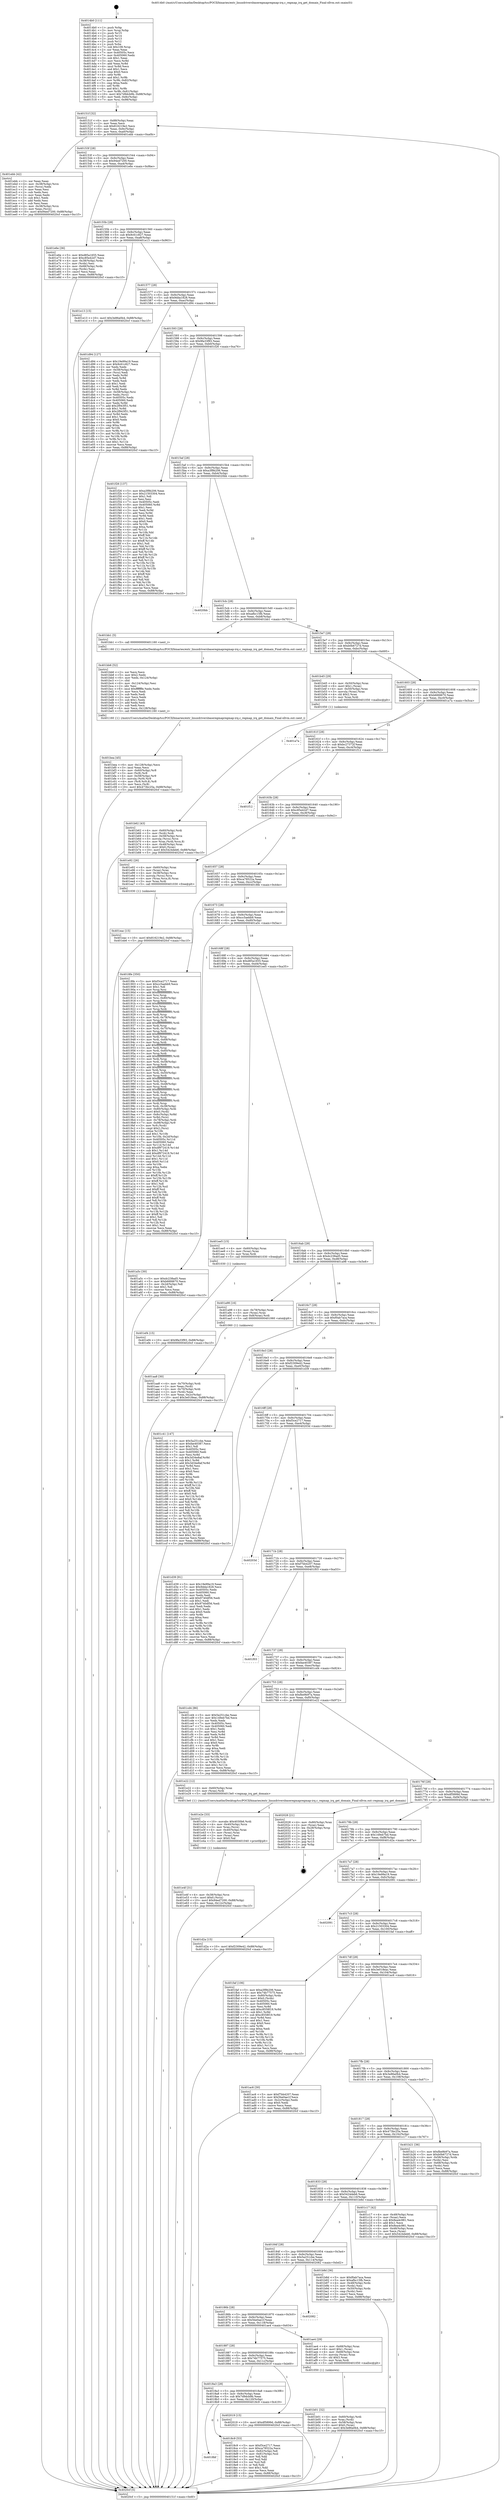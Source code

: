 digraph "0x4014b0" {
  label = "0x4014b0 (/mnt/c/Users/mathe/Desktop/tcc/POCII/binaries/extr_linuxdriversbaseregmapregmap-irq.c_regmap_irq_get_domain_Final-ollvm.out::main(0))"
  labelloc = "t"
  node[shape=record]

  Entry [label="",width=0.3,height=0.3,shape=circle,fillcolor=black,style=filled]
  "0x40151f" [label="{
     0x40151f [32]\l
     | [instrs]\l
     &nbsp;&nbsp;0x40151f \<+6\>: mov -0x88(%rbp),%eax\l
     &nbsp;&nbsp;0x401525 \<+2\>: mov %eax,%ecx\l
     &nbsp;&nbsp;0x401527 \<+6\>: sub $0x816219e2,%ecx\l
     &nbsp;&nbsp;0x40152d \<+6\>: mov %eax,-0x9c(%rbp)\l
     &nbsp;&nbsp;0x401533 \<+6\>: mov %ecx,-0xa0(%rbp)\l
     &nbsp;&nbsp;0x401539 \<+6\>: je 0000000000401ebb \<main+0xa0b\>\l
  }"]
  "0x401ebb" [label="{
     0x401ebb [42]\l
     | [instrs]\l
     &nbsp;&nbsp;0x401ebb \<+2\>: xor %eax,%eax\l
     &nbsp;&nbsp;0x401ebd \<+4\>: mov -0x38(%rbp),%rcx\l
     &nbsp;&nbsp;0x401ec1 \<+2\>: mov (%rcx),%edx\l
     &nbsp;&nbsp;0x401ec3 \<+2\>: mov %eax,%esi\l
     &nbsp;&nbsp;0x401ec5 \<+2\>: sub %edx,%esi\l
     &nbsp;&nbsp;0x401ec7 \<+2\>: mov %eax,%edx\l
     &nbsp;&nbsp;0x401ec9 \<+3\>: sub $0x1,%edx\l
     &nbsp;&nbsp;0x401ecc \<+2\>: add %edx,%esi\l
     &nbsp;&nbsp;0x401ece \<+2\>: sub %esi,%eax\l
     &nbsp;&nbsp;0x401ed0 \<+4\>: mov -0x38(%rbp),%rcx\l
     &nbsp;&nbsp;0x401ed4 \<+2\>: mov %eax,(%rcx)\l
     &nbsp;&nbsp;0x401ed6 \<+10\>: movl $0x94ed7200,-0x88(%rbp)\l
     &nbsp;&nbsp;0x401ee0 \<+5\>: jmp 00000000004020cf \<main+0xc1f\>\l
  }"]
  "0x40153f" [label="{
     0x40153f [28]\l
     | [instrs]\l
     &nbsp;&nbsp;0x40153f \<+5\>: jmp 0000000000401544 \<main+0x94\>\l
     &nbsp;&nbsp;0x401544 \<+6\>: mov -0x9c(%rbp),%eax\l
     &nbsp;&nbsp;0x40154a \<+5\>: sub $0x94ed7200,%eax\l
     &nbsp;&nbsp;0x40154f \<+6\>: mov %eax,-0xa4(%rbp)\l
     &nbsp;&nbsp;0x401555 \<+6\>: je 0000000000401e6e \<main+0x9be\>\l
  }"]
  Exit [label="",width=0.3,height=0.3,shape=circle,fillcolor=black,style=filled,peripheries=2]
  "0x401e6e" [label="{
     0x401e6e [36]\l
     | [instrs]\l
     &nbsp;&nbsp;0x401e6e \<+5\>: mov $0xd85a1655,%eax\l
     &nbsp;&nbsp;0x401e73 \<+5\>: mov $0xc85e42d7,%ecx\l
     &nbsp;&nbsp;0x401e78 \<+4\>: mov -0x38(%rbp),%rdx\l
     &nbsp;&nbsp;0x401e7c \<+2\>: mov (%rdx),%esi\l
     &nbsp;&nbsp;0x401e7e \<+4\>: mov -0x68(%rbp),%rdx\l
     &nbsp;&nbsp;0x401e82 \<+2\>: cmp (%rdx),%esi\l
     &nbsp;&nbsp;0x401e84 \<+3\>: cmovl %ecx,%eax\l
     &nbsp;&nbsp;0x401e87 \<+6\>: mov %eax,-0x88(%rbp)\l
     &nbsp;&nbsp;0x401e8d \<+5\>: jmp 00000000004020cf \<main+0xc1f\>\l
  }"]
  "0x40155b" [label="{
     0x40155b [28]\l
     | [instrs]\l
     &nbsp;&nbsp;0x40155b \<+5\>: jmp 0000000000401560 \<main+0xb0\>\l
     &nbsp;&nbsp;0x401560 \<+6\>: mov -0x9c(%rbp),%eax\l
     &nbsp;&nbsp;0x401566 \<+5\>: sub $0x9c61c827,%eax\l
     &nbsp;&nbsp;0x40156b \<+6\>: mov %eax,-0xa8(%rbp)\l
     &nbsp;&nbsp;0x401571 \<+6\>: je 0000000000401e13 \<main+0x963\>\l
  }"]
  "0x401ef4" [label="{
     0x401ef4 [15]\l
     | [instrs]\l
     &nbsp;&nbsp;0x401ef4 \<+10\>: movl $0x9fa33f93,-0x88(%rbp)\l
     &nbsp;&nbsp;0x401efe \<+5\>: jmp 00000000004020cf \<main+0xc1f\>\l
  }"]
  "0x401e13" [label="{
     0x401e13 [15]\l
     | [instrs]\l
     &nbsp;&nbsp;0x401e13 \<+10\>: movl $0x3e86a0b4,-0x88(%rbp)\l
     &nbsp;&nbsp;0x401e1d \<+5\>: jmp 00000000004020cf \<main+0xc1f\>\l
  }"]
  "0x401577" [label="{
     0x401577 [28]\l
     | [instrs]\l
     &nbsp;&nbsp;0x401577 \<+5\>: jmp 000000000040157c \<main+0xcc\>\l
     &nbsp;&nbsp;0x40157c \<+6\>: mov -0x9c(%rbp),%eax\l
     &nbsp;&nbsp;0x401582 \<+5\>: sub $0x9dda1828,%eax\l
     &nbsp;&nbsp;0x401587 \<+6\>: mov %eax,-0xac(%rbp)\l
     &nbsp;&nbsp;0x40158d \<+6\>: je 0000000000401d94 \<main+0x8e4\>\l
  }"]
  "0x401eac" [label="{
     0x401eac [15]\l
     | [instrs]\l
     &nbsp;&nbsp;0x401eac \<+10\>: movl $0x816219e2,-0x88(%rbp)\l
     &nbsp;&nbsp;0x401eb6 \<+5\>: jmp 00000000004020cf \<main+0xc1f\>\l
  }"]
  "0x401d94" [label="{
     0x401d94 [127]\l
     | [instrs]\l
     &nbsp;&nbsp;0x401d94 \<+5\>: mov $0x19e99a19,%eax\l
     &nbsp;&nbsp;0x401d99 \<+5\>: mov $0x9c61c827,%ecx\l
     &nbsp;&nbsp;0x401d9e \<+2\>: xor %edx,%edx\l
     &nbsp;&nbsp;0x401da0 \<+4\>: mov -0x58(%rbp),%rsi\l
     &nbsp;&nbsp;0x401da4 \<+2\>: mov (%rsi),%edi\l
     &nbsp;&nbsp;0x401da6 \<+3\>: mov %edx,%r8d\l
     &nbsp;&nbsp;0x401da9 \<+3\>: sub %edi,%r8d\l
     &nbsp;&nbsp;0x401dac \<+2\>: mov %edx,%edi\l
     &nbsp;&nbsp;0x401dae \<+3\>: sub $0x1,%edi\l
     &nbsp;&nbsp;0x401db1 \<+3\>: add %edi,%r8d\l
     &nbsp;&nbsp;0x401db4 \<+3\>: sub %r8d,%edx\l
     &nbsp;&nbsp;0x401db7 \<+4\>: mov -0x58(%rbp),%rsi\l
     &nbsp;&nbsp;0x401dbb \<+2\>: mov %edx,(%rsi)\l
     &nbsp;&nbsp;0x401dbd \<+7\>: mov 0x40505c,%edx\l
     &nbsp;&nbsp;0x401dc4 \<+7\>: mov 0x405060,%edi\l
     &nbsp;&nbsp;0x401dcb \<+3\>: mov %edx,%r8d\l
     &nbsp;&nbsp;0x401dce \<+7\>: add $0x2f943f51,%r8d\l
     &nbsp;&nbsp;0x401dd5 \<+4\>: sub $0x1,%r8d\l
     &nbsp;&nbsp;0x401dd9 \<+7\>: sub $0x2f943f51,%r8d\l
     &nbsp;&nbsp;0x401de0 \<+4\>: imul %r8d,%edx\l
     &nbsp;&nbsp;0x401de4 \<+3\>: and $0x1,%edx\l
     &nbsp;&nbsp;0x401de7 \<+3\>: cmp $0x0,%edx\l
     &nbsp;&nbsp;0x401dea \<+4\>: sete %r9b\l
     &nbsp;&nbsp;0x401dee \<+3\>: cmp $0xa,%edi\l
     &nbsp;&nbsp;0x401df1 \<+4\>: setl %r10b\l
     &nbsp;&nbsp;0x401df5 \<+3\>: mov %r9b,%r11b\l
     &nbsp;&nbsp;0x401df8 \<+3\>: and %r10b,%r11b\l
     &nbsp;&nbsp;0x401dfb \<+3\>: xor %r10b,%r9b\l
     &nbsp;&nbsp;0x401dfe \<+3\>: or %r9b,%r11b\l
     &nbsp;&nbsp;0x401e01 \<+4\>: test $0x1,%r11b\l
     &nbsp;&nbsp;0x401e05 \<+3\>: cmovne %ecx,%eax\l
     &nbsp;&nbsp;0x401e08 \<+6\>: mov %eax,-0x88(%rbp)\l
     &nbsp;&nbsp;0x401e0e \<+5\>: jmp 00000000004020cf \<main+0xc1f\>\l
  }"]
  "0x401593" [label="{
     0x401593 [28]\l
     | [instrs]\l
     &nbsp;&nbsp;0x401593 \<+5\>: jmp 0000000000401598 \<main+0xe8\>\l
     &nbsp;&nbsp;0x401598 \<+6\>: mov -0x9c(%rbp),%eax\l
     &nbsp;&nbsp;0x40159e \<+5\>: sub $0x9fa33f93,%eax\l
     &nbsp;&nbsp;0x4015a3 \<+6\>: mov %eax,-0xb0(%rbp)\l
     &nbsp;&nbsp;0x4015a9 \<+6\>: je 0000000000401f26 \<main+0xa76\>\l
  }"]
  "0x401e4f" [label="{
     0x401e4f [31]\l
     | [instrs]\l
     &nbsp;&nbsp;0x401e4f \<+4\>: mov -0x38(%rbp),%rcx\l
     &nbsp;&nbsp;0x401e53 \<+6\>: movl $0x0,(%rcx)\l
     &nbsp;&nbsp;0x401e59 \<+10\>: movl $0x94ed7200,-0x88(%rbp)\l
     &nbsp;&nbsp;0x401e63 \<+6\>: mov %eax,-0x12c(%rbp)\l
     &nbsp;&nbsp;0x401e69 \<+5\>: jmp 00000000004020cf \<main+0xc1f\>\l
  }"]
  "0x401f26" [label="{
     0x401f26 [137]\l
     | [instrs]\l
     &nbsp;&nbsp;0x401f26 \<+5\>: mov $0xa3f9b206,%eax\l
     &nbsp;&nbsp;0x401f2b \<+5\>: mov $0x21503304,%ecx\l
     &nbsp;&nbsp;0x401f30 \<+2\>: mov $0x1,%dl\l
     &nbsp;&nbsp;0x401f32 \<+2\>: xor %esi,%esi\l
     &nbsp;&nbsp;0x401f34 \<+7\>: mov 0x40505c,%edi\l
     &nbsp;&nbsp;0x401f3b \<+8\>: mov 0x405060,%r8d\l
     &nbsp;&nbsp;0x401f43 \<+3\>: sub $0x1,%esi\l
     &nbsp;&nbsp;0x401f46 \<+3\>: mov %edi,%r9d\l
     &nbsp;&nbsp;0x401f49 \<+3\>: add %esi,%r9d\l
     &nbsp;&nbsp;0x401f4c \<+4\>: imul %r9d,%edi\l
     &nbsp;&nbsp;0x401f50 \<+3\>: and $0x1,%edi\l
     &nbsp;&nbsp;0x401f53 \<+3\>: cmp $0x0,%edi\l
     &nbsp;&nbsp;0x401f56 \<+4\>: sete %r10b\l
     &nbsp;&nbsp;0x401f5a \<+4\>: cmp $0xa,%r8d\l
     &nbsp;&nbsp;0x401f5e \<+4\>: setl %r11b\l
     &nbsp;&nbsp;0x401f62 \<+3\>: mov %r10b,%bl\l
     &nbsp;&nbsp;0x401f65 \<+3\>: xor $0xff,%bl\l
     &nbsp;&nbsp;0x401f68 \<+3\>: mov %r11b,%r14b\l
     &nbsp;&nbsp;0x401f6b \<+4\>: xor $0xff,%r14b\l
     &nbsp;&nbsp;0x401f6f \<+3\>: xor $0x1,%dl\l
     &nbsp;&nbsp;0x401f72 \<+3\>: mov %bl,%r15b\l
     &nbsp;&nbsp;0x401f75 \<+4\>: and $0xff,%r15b\l
     &nbsp;&nbsp;0x401f79 \<+3\>: and %dl,%r10b\l
     &nbsp;&nbsp;0x401f7c \<+3\>: mov %r14b,%r12b\l
     &nbsp;&nbsp;0x401f7f \<+4\>: and $0xff,%r12b\l
     &nbsp;&nbsp;0x401f83 \<+3\>: and %dl,%r11b\l
     &nbsp;&nbsp;0x401f86 \<+3\>: or %r10b,%r15b\l
     &nbsp;&nbsp;0x401f89 \<+3\>: or %r11b,%r12b\l
     &nbsp;&nbsp;0x401f8c \<+3\>: xor %r12b,%r15b\l
     &nbsp;&nbsp;0x401f8f \<+3\>: or %r14b,%bl\l
     &nbsp;&nbsp;0x401f92 \<+3\>: xor $0xff,%bl\l
     &nbsp;&nbsp;0x401f95 \<+3\>: or $0x1,%dl\l
     &nbsp;&nbsp;0x401f98 \<+2\>: and %dl,%bl\l
     &nbsp;&nbsp;0x401f9a \<+3\>: or %bl,%r15b\l
     &nbsp;&nbsp;0x401f9d \<+4\>: test $0x1,%r15b\l
     &nbsp;&nbsp;0x401fa1 \<+3\>: cmovne %ecx,%eax\l
     &nbsp;&nbsp;0x401fa4 \<+6\>: mov %eax,-0x88(%rbp)\l
     &nbsp;&nbsp;0x401faa \<+5\>: jmp 00000000004020cf \<main+0xc1f\>\l
  }"]
  "0x4015af" [label="{
     0x4015af [28]\l
     | [instrs]\l
     &nbsp;&nbsp;0x4015af \<+5\>: jmp 00000000004015b4 \<main+0x104\>\l
     &nbsp;&nbsp;0x4015b4 \<+6\>: mov -0x9c(%rbp),%eax\l
     &nbsp;&nbsp;0x4015ba \<+5\>: sub $0xa3f9b206,%eax\l
     &nbsp;&nbsp;0x4015bf \<+6\>: mov %eax,-0xb4(%rbp)\l
     &nbsp;&nbsp;0x4015c5 \<+6\>: je 00000000004020bb \<main+0xc0b\>\l
  }"]
  "0x401e2e" [label="{
     0x401e2e [33]\l
     | [instrs]\l
     &nbsp;&nbsp;0x401e2e \<+10\>: movabs $0x4030b6,%rdi\l
     &nbsp;&nbsp;0x401e38 \<+4\>: mov -0x40(%rbp),%rcx\l
     &nbsp;&nbsp;0x401e3c \<+3\>: mov %rax,(%rcx)\l
     &nbsp;&nbsp;0x401e3f \<+4\>: mov -0x40(%rbp),%rax\l
     &nbsp;&nbsp;0x401e43 \<+3\>: mov (%rax),%rax\l
     &nbsp;&nbsp;0x401e46 \<+2\>: mov (%rax),%esi\l
     &nbsp;&nbsp;0x401e48 \<+2\>: mov $0x0,%al\l
     &nbsp;&nbsp;0x401e4a \<+5\>: call 0000000000401040 \<printf@plt\>\l
     | [calls]\l
     &nbsp;&nbsp;0x401040 \{1\} (unknown)\l
  }"]
  "0x4020bb" [label="{
     0x4020bb\l
  }", style=dashed]
  "0x4015cb" [label="{
     0x4015cb [28]\l
     | [instrs]\l
     &nbsp;&nbsp;0x4015cb \<+5\>: jmp 00000000004015d0 \<main+0x120\>\l
     &nbsp;&nbsp;0x4015d0 \<+6\>: mov -0x9c(%rbp),%eax\l
     &nbsp;&nbsp;0x4015d6 \<+5\>: sub $0xafbc15fb,%eax\l
     &nbsp;&nbsp;0x4015db \<+6\>: mov %eax,-0xb8(%rbp)\l
     &nbsp;&nbsp;0x4015e1 \<+6\>: je 0000000000401bb1 \<main+0x701\>\l
  }"]
  "0x401bea" [label="{
     0x401bea [45]\l
     | [instrs]\l
     &nbsp;&nbsp;0x401bea \<+6\>: mov -0x128(%rbp),%ecx\l
     &nbsp;&nbsp;0x401bf0 \<+3\>: imul %eax,%ecx\l
     &nbsp;&nbsp;0x401bf3 \<+4\>: mov -0x60(%rbp),%r8\l
     &nbsp;&nbsp;0x401bf7 \<+3\>: mov (%r8),%r8\l
     &nbsp;&nbsp;0x401bfa \<+4\>: mov -0x58(%rbp),%r9\l
     &nbsp;&nbsp;0x401bfe \<+3\>: movslq (%r9),%r9\l
     &nbsp;&nbsp;0x401c01 \<+4\>: mov (%r8,%r9,8),%r8\l
     &nbsp;&nbsp;0x401c05 \<+3\>: mov %ecx,(%r8)\l
     &nbsp;&nbsp;0x401c08 \<+10\>: movl $0x473bc25a,-0x88(%rbp)\l
     &nbsp;&nbsp;0x401c12 \<+5\>: jmp 00000000004020cf \<main+0xc1f\>\l
  }"]
  "0x401bb1" [label="{
     0x401bb1 [5]\l
     | [instrs]\l
     &nbsp;&nbsp;0x401bb1 \<+5\>: call 0000000000401160 \<next_i\>\l
     | [calls]\l
     &nbsp;&nbsp;0x401160 \{1\} (/mnt/c/Users/mathe/Desktop/tcc/POCII/binaries/extr_linuxdriversbaseregmapregmap-irq.c_regmap_irq_get_domain_Final-ollvm.out::next_i)\l
  }"]
  "0x4015e7" [label="{
     0x4015e7 [28]\l
     | [instrs]\l
     &nbsp;&nbsp;0x4015e7 \<+5\>: jmp 00000000004015ec \<main+0x13c\>\l
     &nbsp;&nbsp;0x4015ec \<+6\>: mov -0x9c(%rbp),%eax\l
     &nbsp;&nbsp;0x4015f2 \<+5\>: sub $0xb0b6727d,%eax\l
     &nbsp;&nbsp;0x4015f7 \<+6\>: mov %eax,-0xbc(%rbp)\l
     &nbsp;&nbsp;0x4015fd \<+6\>: je 0000000000401b45 \<main+0x695\>\l
  }"]
  "0x401bb6" [label="{
     0x401bb6 [52]\l
     | [instrs]\l
     &nbsp;&nbsp;0x401bb6 \<+2\>: xor %ecx,%ecx\l
     &nbsp;&nbsp;0x401bb8 \<+5\>: mov $0x2,%edx\l
     &nbsp;&nbsp;0x401bbd \<+6\>: mov %edx,-0x124(%rbp)\l
     &nbsp;&nbsp;0x401bc3 \<+1\>: cltd\l
     &nbsp;&nbsp;0x401bc4 \<+6\>: mov -0x124(%rbp),%esi\l
     &nbsp;&nbsp;0x401bca \<+2\>: idiv %esi\l
     &nbsp;&nbsp;0x401bcc \<+6\>: imul $0xfffffffe,%edx,%edx\l
     &nbsp;&nbsp;0x401bd2 \<+2\>: mov %ecx,%edi\l
     &nbsp;&nbsp;0x401bd4 \<+2\>: sub %edx,%edi\l
     &nbsp;&nbsp;0x401bd6 \<+2\>: mov %ecx,%edx\l
     &nbsp;&nbsp;0x401bd8 \<+3\>: sub $0x1,%edx\l
     &nbsp;&nbsp;0x401bdb \<+2\>: add %edx,%edi\l
     &nbsp;&nbsp;0x401bdd \<+2\>: sub %edi,%ecx\l
     &nbsp;&nbsp;0x401bdf \<+6\>: mov %ecx,-0x128(%rbp)\l
     &nbsp;&nbsp;0x401be5 \<+5\>: call 0000000000401160 \<next_i\>\l
     | [calls]\l
     &nbsp;&nbsp;0x401160 \{1\} (/mnt/c/Users/mathe/Desktop/tcc/POCII/binaries/extr_linuxdriversbaseregmapregmap-irq.c_regmap_irq_get_domain_Final-ollvm.out::next_i)\l
  }"]
  "0x401b45" [label="{
     0x401b45 [29]\l
     | [instrs]\l
     &nbsp;&nbsp;0x401b45 \<+4\>: mov -0x50(%rbp),%rax\l
     &nbsp;&nbsp;0x401b49 \<+6\>: movl $0x1,(%rax)\l
     &nbsp;&nbsp;0x401b4f \<+4\>: mov -0x50(%rbp),%rax\l
     &nbsp;&nbsp;0x401b53 \<+3\>: movslq (%rax),%rax\l
     &nbsp;&nbsp;0x401b56 \<+4\>: shl $0x2,%rax\l
     &nbsp;&nbsp;0x401b5a \<+3\>: mov %rax,%rdi\l
     &nbsp;&nbsp;0x401b5d \<+5\>: call 0000000000401050 \<malloc@plt\>\l
     | [calls]\l
     &nbsp;&nbsp;0x401050 \{1\} (unknown)\l
  }"]
  "0x401603" [label="{
     0x401603 [28]\l
     | [instrs]\l
     &nbsp;&nbsp;0x401603 \<+5\>: jmp 0000000000401608 \<main+0x158\>\l
     &nbsp;&nbsp;0x401608 \<+6\>: mov -0x9c(%rbp),%eax\l
     &nbsp;&nbsp;0x40160e \<+5\>: sub $0xb66fd670,%eax\l
     &nbsp;&nbsp;0x401613 \<+6\>: mov %eax,-0xc0(%rbp)\l
     &nbsp;&nbsp;0x401619 \<+6\>: je 0000000000401a7a \<main+0x5ca\>\l
  }"]
  "0x401b62" [label="{
     0x401b62 [43]\l
     | [instrs]\l
     &nbsp;&nbsp;0x401b62 \<+4\>: mov -0x60(%rbp),%rdi\l
     &nbsp;&nbsp;0x401b66 \<+3\>: mov (%rdi),%rdi\l
     &nbsp;&nbsp;0x401b69 \<+4\>: mov -0x58(%rbp),%rcx\l
     &nbsp;&nbsp;0x401b6d \<+3\>: movslq (%rcx),%rcx\l
     &nbsp;&nbsp;0x401b70 \<+4\>: mov %rax,(%rdi,%rcx,8)\l
     &nbsp;&nbsp;0x401b74 \<+4\>: mov -0x48(%rbp),%rax\l
     &nbsp;&nbsp;0x401b78 \<+6\>: movl $0x0,(%rax)\l
     &nbsp;&nbsp;0x401b7e \<+10\>: movl $0x5424deb6,-0x88(%rbp)\l
     &nbsp;&nbsp;0x401b88 \<+5\>: jmp 00000000004020cf \<main+0xc1f\>\l
  }"]
  "0x401a7a" [label="{
     0x401a7a\l
  }", style=dashed]
  "0x40161f" [label="{
     0x40161f [28]\l
     | [instrs]\l
     &nbsp;&nbsp;0x40161f \<+5\>: jmp 0000000000401624 \<main+0x174\>\l
     &nbsp;&nbsp;0x401624 \<+6\>: mov -0x9c(%rbp),%eax\l
     &nbsp;&nbsp;0x40162a \<+5\>: sub $0xbc27372f,%eax\l
     &nbsp;&nbsp;0x40162f \<+6\>: mov %eax,-0xc4(%rbp)\l
     &nbsp;&nbsp;0x401635 \<+6\>: je 0000000000401f12 \<main+0xa62\>\l
  }"]
  "0x401b01" [label="{
     0x401b01 [32]\l
     | [instrs]\l
     &nbsp;&nbsp;0x401b01 \<+4\>: mov -0x60(%rbp),%rdi\l
     &nbsp;&nbsp;0x401b05 \<+3\>: mov %rax,(%rdi)\l
     &nbsp;&nbsp;0x401b08 \<+4\>: mov -0x58(%rbp),%rax\l
     &nbsp;&nbsp;0x401b0c \<+6\>: movl $0x0,(%rax)\l
     &nbsp;&nbsp;0x401b12 \<+10\>: movl $0x3e86a0b4,-0x88(%rbp)\l
     &nbsp;&nbsp;0x401b1c \<+5\>: jmp 00000000004020cf \<main+0xc1f\>\l
  }"]
  "0x401f12" [label="{
     0x401f12\l
  }", style=dashed]
  "0x40163b" [label="{
     0x40163b [28]\l
     | [instrs]\l
     &nbsp;&nbsp;0x40163b \<+5\>: jmp 0000000000401640 \<main+0x190\>\l
     &nbsp;&nbsp;0x401640 \<+6\>: mov -0x9c(%rbp),%eax\l
     &nbsp;&nbsp;0x401646 \<+5\>: sub $0xc85e42d7,%eax\l
     &nbsp;&nbsp;0x40164b \<+6\>: mov %eax,-0xc8(%rbp)\l
     &nbsp;&nbsp;0x401651 \<+6\>: je 0000000000401e92 \<main+0x9e2\>\l
  }"]
  "0x401aa8" [label="{
     0x401aa8 [30]\l
     | [instrs]\l
     &nbsp;&nbsp;0x401aa8 \<+4\>: mov -0x70(%rbp),%rdi\l
     &nbsp;&nbsp;0x401aac \<+2\>: mov %eax,(%rdi)\l
     &nbsp;&nbsp;0x401aae \<+4\>: mov -0x70(%rbp),%rdi\l
     &nbsp;&nbsp;0x401ab2 \<+2\>: mov (%rdi),%eax\l
     &nbsp;&nbsp;0x401ab4 \<+3\>: mov %eax,-0x2c(%rbp)\l
     &nbsp;&nbsp;0x401ab7 \<+10\>: movl $0x3e018eac,-0x88(%rbp)\l
     &nbsp;&nbsp;0x401ac1 \<+5\>: jmp 00000000004020cf \<main+0xc1f\>\l
  }"]
  "0x401e92" [label="{
     0x401e92 [26]\l
     | [instrs]\l
     &nbsp;&nbsp;0x401e92 \<+4\>: mov -0x60(%rbp),%rax\l
     &nbsp;&nbsp;0x401e96 \<+3\>: mov (%rax),%rax\l
     &nbsp;&nbsp;0x401e99 \<+4\>: mov -0x38(%rbp),%rcx\l
     &nbsp;&nbsp;0x401e9d \<+3\>: movslq (%rcx),%rcx\l
     &nbsp;&nbsp;0x401ea0 \<+4\>: mov (%rax,%rcx,8),%rax\l
     &nbsp;&nbsp;0x401ea4 \<+3\>: mov %rax,%rdi\l
     &nbsp;&nbsp;0x401ea7 \<+5\>: call 0000000000401030 \<free@plt\>\l
     | [calls]\l
     &nbsp;&nbsp;0x401030 \{1\} (unknown)\l
  }"]
  "0x401657" [label="{
     0x401657 [28]\l
     | [instrs]\l
     &nbsp;&nbsp;0x401657 \<+5\>: jmp 000000000040165c \<main+0x1ac\>\l
     &nbsp;&nbsp;0x40165c \<+6\>: mov -0x9c(%rbp),%eax\l
     &nbsp;&nbsp;0x401662 \<+5\>: sub $0xca78522a,%eax\l
     &nbsp;&nbsp;0x401667 \<+6\>: mov %eax,-0xcc(%rbp)\l
     &nbsp;&nbsp;0x40166d \<+6\>: je 00000000004018fe \<main+0x44e\>\l
  }"]
  "0x4014b0" [label="{
     0x4014b0 [111]\l
     | [instrs]\l
     &nbsp;&nbsp;0x4014b0 \<+1\>: push %rbp\l
     &nbsp;&nbsp;0x4014b1 \<+3\>: mov %rsp,%rbp\l
     &nbsp;&nbsp;0x4014b4 \<+2\>: push %r15\l
     &nbsp;&nbsp;0x4014b6 \<+2\>: push %r14\l
     &nbsp;&nbsp;0x4014b8 \<+2\>: push %r13\l
     &nbsp;&nbsp;0x4014ba \<+2\>: push %r12\l
     &nbsp;&nbsp;0x4014bc \<+1\>: push %rbx\l
     &nbsp;&nbsp;0x4014bd \<+7\>: sub $0x108,%rsp\l
     &nbsp;&nbsp;0x4014c4 \<+2\>: xor %eax,%eax\l
     &nbsp;&nbsp;0x4014c6 \<+7\>: mov 0x40505c,%ecx\l
     &nbsp;&nbsp;0x4014cd \<+7\>: mov 0x405060,%edx\l
     &nbsp;&nbsp;0x4014d4 \<+3\>: sub $0x1,%eax\l
     &nbsp;&nbsp;0x4014d7 \<+3\>: mov %ecx,%r8d\l
     &nbsp;&nbsp;0x4014da \<+3\>: add %eax,%r8d\l
     &nbsp;&nbsp;0x4014dd \<+4\>: imul %r8d,%ecx\l
     &nbsp;&nbsp;0x4014e1 \<+3\>: and $0x1,%ecx\l
     &nbsp;&nbsp;0x4014e4 \<+3\>: cmp $0x0,%ecx\l
     &nbsp;&nbsp;0x4014e7 \<+4\>: sete %r9b\l
     &nbsp;&nbsp;0x4014eb \<+4\>: and $0x1,%r9b\l
     &nbsp;&nbsp;0x4014ef \<+7\>: mov %r9b,-0x82(%rbp)\l
     &nbsp;&nbsp;0x4014f6 \<+3\>: cmp $0xa,%edx\l
     &nbsp;&nbsp;0x4014f9 \<+4\>: setl %r9b\l
     &nbsp;&nbsp;0x4014fd \<+4\>: and $0x1,%r9b\l
     &nbsp;&nbsp;0x401501 \<+7\>: mov %r9b,-0x81(%rbp)\l
     &nbsp;&nbsp;0x401508 \<+10\>: movl $0x7d9dcb9b,-0x88(%rbp)\l
     &nbsp;&nbsp;0x401512 \<+6\>: mov %edi,-0x8c(%rbp)\l
     &nbsp;&nbsp;0x401518 \<+7\>: mov %rsi,-0x98(%rbp)\l
  }"]
  "0x4018fe" [label="{
     0x4018fe [350]\l
     | [instrs]\l
     &nbsp;&nbsp;0x4018fe \<+5\>: mov $0xf3ce2717,%eax\l
     &nbsp;&nbsp;0x401903 \<+5\>: mov $0xcc5aebb9,%ecx\l
     &nbsp;&nbsp;0x401908 \<+2\>: mov $0x1,%dl\l
     &nbsp;&nbsp;0x40190a \<+3\>: mov %rsp,%rsi\l
     &nbsp;&nbsp;0x40190d \<+4\>: add $0xfffffffffffffff0,%rsi\l
     &nbsp;&nbsp;0x401911 \<+3\>: mov %rsi,%rsp\l
     &nbsp;&nbsp;0x401914 \<+4\>: mov %rsi,-0x80(%rbp)\l
     &nbsp;&nbsp;0x401918 \<+3\>: mov %rsp,%rsi\l
     &nbsp;&nbsp;0x40191b \<+4\>: add $0xfffffffffffffff0,%rsi\l
     &nbsp;&nbsp;0x40191f \<+3\>: mov %rsi,%rsp\l
     &nbsp;&nbsp;0x401922 \<+3\>: mov %rsp,%rdi\l
     &nbsp;&nbsp;0x401925 \<+4\>: add $0xfffffffffffffff0,%rdi\l
     &nbsp;&nbsp;0x401929 \<+3\>: mov %rdi,%rsp\l
     &nbsp;&nbsp;0x40192c \<+4\>: mov %rdi,-0x78(%rbp)\l
     &nbsp;&nbsp;0x401930 \<+3\>: mov %rsp,%rdi\l
     &nbsp;&nbsp;0x401933 \<+4\>: add $0xfffffffffffffff0,%rdi\l
     &nbsp;&nbsp;0x401937 \<+3\>: mov %rdi,%rsp\l
     &nbsp;&nbsp;0x40193a \<+4\>: mov %rdi,-0x70(%rbp)\l
     &nbsp;&nbsp;0x40193e \<+3\>: mov %rsp,%rdi\l
     &nbsp;&nbsp;0x401941 \<+4\>: add $0xfffffffffffffff0,%rdi\l
     &nbsp;&nbsp;0x401945 \<+3\>: mov %rdi,%rsp\l
     &nbsp;&nbsp;0x401948 \<+4\>: mov %rdi,-0x68(%rbp)\l
     &nbsp;&nbsp;0x40194c \<+3\>: mov %rsp,%rdi\l
     &nbsp;&nbsp;0x40194f \<+4\>: add $0xfffffffffffffff0,%rdi\l
     &nbsp;&nbsp;0x401953 \<+3\>: mov %rdi,%rsp\l
     &nbsp;&nbsp;0x401956 \<+4\>: mov %rdi,-0x60(%rbp)\l
     &nbsp;&nbsp;0x40195a \<+3\>: mov %rsp,%rdi\l
     &nbsp;&nbsp;0x40195d \<+4\>: add $0xfffffffffffffff0,%rdi\l
     &nbsp;&nbsp;0x401961 \<+3\>: mov %rdi,%rsp\l
     &nbsp;&nbsp;0x401964 \<+4\>: mov %rdi,-0x58(%rbp)\l
     &nbsp;&nbsp;0x401968 \<+3\>: mov %rsp,%rdi\l
     &nbsp;&nbsp;0x40196b \<+4\>: add $0xfffffffffffffff0,%rdi\l
     &nbsp;&nbsp;0x40196f \<+3\>: mov %rdi,%rsp\l
     &nbsp;&nbsp;0x401972 \<+4\>: mov %rdi,-0x50(%rbp)\l
     &nbsp;&nbsp;0x401976 \<+3\>: mov %rsp,%rdi\l
     &nbsp;&nbsp;0x401979 \<+4\>: add $0xfffffffffffffff0,%rdi\l
     &nbsp;&nbsp;0x40197d \<+3\>: mov %rdi,%rsp\l
     &nbsp;&nbsp;0x401980 \<+4\>: mov %rdi,-0x48(%rbp)\l
     &nbsp;&nbsp;0x401984 \<+3\>: mov %rsp,%rdi\l
     &nbsp;&nbsp;0x401987 \<+4\>: add $0xfffffffffffffff0,%rdi\l
     &nbsp;&nbsp;0x40198b \<+3\>: mov %rdi,%rsp\l
     &nbsp;&nbsp;0x40198e \<+4\>: mov %rdi,-0x40(%rbp)\l
     &nbsp;&nbsp;0x401992 \<+3\>: mov %rsp,%rdi\l
     &nbsp;&nbsp;0x401995 \<+4\>: add $0xfffffffffffffff0,%rdi\l
     &nbsp;&nbsp;0x401999 \<+3\>: mov %rdi,%rsp\l
     &nbsp;&nbsp;0x40199c \<+4\>: mov %rdi,-0x38(%rbp)\l
     &nbsp;&nbsp;0x4019a0 \<+4\>: mov -0x80(%rbp),%rdi\l
     &nbsp;&nbsp;0x4019a4 \<+6\>: movl $0x0,(%rdi)\l
     &nbsp;&nbsp;0x4019aa \<+7\>: mov -0x8c(%rbp),%r8d\l
     &nbsp;&nbsp;0x4019b1 \<+3\>: mov %r8d,(%rsi)\l
     &nbsp;&nbsp;0x4019b4 \<+4\>: mov -0x78(%rbp),%rdi\l
     &nbsp;&nbsp;0x4019b8 \<+7\>: mov -0x98(%rbp),%r9\l
     &nbsp;&nbsp;0x4019bf \<+3\>: mov %r9,(%rdi)\l
     &nbsp;&nbsp;0x4019c2 \<+3\>: cmpl $0x2,(%rsi)\l
     &nbsp;&nbsp;0x4019c5 \<+4\>: setne %r10b\l
     &nbsp;&nbsp;0x4019c9 \<+4\>: and $0x1,%r10b\l
     &nbsp;&nbsp;0x4019cd \<+4\>: mov %r10b,-0x2d(%rbp)\l
     &nbsp;&nbsp;0x4019d1 \<+8\>: mov 0x40505c,%r11d\l
     &nbsp;&nbsp;0x4019d9 \<+7\>: mov 0x405060,%ebx\l
     &nbsp;&nbsp;0x4019e0 \<+3\>: mov %r11d,%r14d\l
     &nbsp;&nbsp;0x4019e3 \<+7\>: sub $0xdf972419,%r14d\l
     &nbsp;&nbsp;0x4019ea \<+4\>: sub $0x1,%r14d\l
     &nbsp;&nbsp;0x4019ee \<+7\>: add $0xdf972419,%r14d\l
     &nbsp;&nbsp;0x4019f5 \<+4\>: imul %r14d,%r11d\l
     &nbsp;&nbsp;0x4019f9 \<+4\>: and $0x1,%r11d\l
     &nbsp;&nbsp;0x4019fd \<+4\>: cmp $0x0,%r11d\l
     &nbsp;&nbsp;0x401a01 \<+4\>: sete %r10b\l
     &nbsp;&nbsp;0x401a05 \<+3\>: cmp $0xa,%ebx\l
     &nbsp;&nbsp;0x401a08 \<+4\>: setl %r15b\l
     &nbsp;&nbsp;0x401a0c \<+3\>: mov %r10b,%r12b\l
     &nbsp;&nbsp;0x401a0f \<+4\>: xor $0xff,%r12b\l
     &nbsp;&nbsp;0x401a13 \<+3\>: mov %r15b,%r13b\l
     &nbsp;&nbsp;0x401a16 \<+4\>: xor $0xff,%r13b\l
     &nbsp;&nbsp;0x401a1a \<+3\>: xor $0x1,%dl\l
     &nbsp;&nbsp;0x401a1d \<+3\>: mov %r12b,%sil\l
     &nbsp;&nbsp;0x401a20 \<+4\>: and $0xff,%sil\l
     &nbsp;&nbsp;0x401a24 \<+3\>: and %dl,%r10b\l
     &nbsp;&nbsp;0x401a27 \<+3\>: mov %r13b,%dil\l
     &nbsp;&nbsp;0x401a2a \<+4\>: and $0xff,%dil\l
     &nbsp;&nbsp;0x401a2e \<+3\>: and %dl,%r15b\l
     &nbsp;&nbsp;0x401a31 \<+3\>: or %r10b,%sil\l
     &nbsp;&nbsp;0x401a34 \<+3\>: or %r15b,%dil\l
     &nbsp;&nbsp;0x401a37 \<+3\>: xor %dil,%sil\l
     &nbsp;&nbsp;0x401a3a \<+3\>: or %r13b,%r12b\l
     &nbsp;&nbsp;0x401a3d \<+4\>: xor $0xff,%r12b\l
     &nbsp;&nbsp;0x401a41 \<+3\>: or $0x1,%dl\l
     &nbsp;&nbsp;0x401a44 \<+3\>: and %dl,%r12b\l
     &nbsp;&nbsp;0x401a47 \<+3\>: or %r12b,%sil\l
     &nbsp;&nbsp;0x401a4a \<+4\>: test $0x1,%sil\l
     &nbsp;&nbsp;0x401a4e \<+3\>: cmovne %ecx,%eax\l
     &nbsp;&nbsp;0x401a51 \<+6\>: mov %eax,-0x88(%rbp)\l
     &nbsp;&nbsp;0x401a57 \<+5\>: jmp 00000000004020cf \<main+0xc1f\>\l
  }"]
  "0x401673" [label="{
     0x401673 [28]\l
     | [instrs]\l
     &nbsp;&nbsp;0x401673 \<+5\>: jmp 0000000000401678 \<main+0x1c8\>\l
     &nbsp;&nbsp;0x401678 \<+6\>: mov -0x9c(%rbp),%eax\l
     &nbsp;&nbsp;0x40167e \<+5\>: sub $0xcc5aebb9,%eax\l
     &nbsp;&nbsp;0x401683 \<+6\>: mov %eax,-0xd0(%rbp)\l
     &nbsp;&nbsp;0x401689 \<+6\>: je 0000000000401a5c \<main+0x5ac\>\l
  }"]
  "0x4020cf" [label="{
     0x4020cf [5]\l
     | [instrs]\l
     &nbsp;&nbsp;0x4020cf \<+5\>: jmp 000000000040151f \<main+0x6f\>\l
  }"]
  "0x401a5c" [label="{
     0x401a5c [30]\l
     | [instrs]\l
     &nbsp;&nbsp;0x401a5c \<+5\>: mov $0xdc238ad5,%eax\l
     &nbsp;&nbsp;0x401a61 \<+5\>: mov $0xb66fd670,%ecx\l
     &nbsp;&nbsp;0x401a66 \<+3\>: mov -0x2d(%rbp),%dl\l
     &nbsp;&nbsp;0x401a69 \<+3\>: test $0x1,%dl\l
     &nbsp;&nbsp;0x401a6c \<+3\>: cmovne %ecx,%eax\l
     &nbsp;&nbsp;0x401a6f \<+6\>: mov %eax,-0x88(%rbp)\l
     &nbsp;&nbsp;0x401a75 \<+5\>: jmp 00000000004020cf \<main+0xc1f\>\l
  }"]
  "0x40168f" [label="{
     0x40168f [28]\l
     | [instrs]\l
     &nbsp;&nbsp;0x40168f \<+5\>: jmp 0000000000401694 \<main+0x1e4\>\l
     &nbsp;&nbsp;0x401694 \<+6\>: mov -0x9c(%rbp),%eax\l
     &nbsp;&nbsp;0x40169a \<+5\>: sub $0xd85a1655,%eax\l
     &nbsp;&nbsp;0x40169f \<+6\>: mov %eax,-0xd4(%rbp)\l
     &nbsp;&nbsp;0x4016a5 \<+6\>: je 0000000000401ee5 \<main+0xa35\>\l
  }"]
  "0x4018bf" [label="{
     0x4018bf\l
  }", style=dashed]
  "0x401ee5" [label="{
     0x401ee5 [15]\l
     | [instrs]\l
     &nbsp;&nbsp;0x401ee5 \<+4\>: mov -0x60(%rbp),%rax\l
     &nbsp;&nbsp;0x401ee9 \<+3\>: mov (%rax),%rax\l
     &nbsp;&nbsp;0x401eec \<+3\>: mov %rax,%rdi\l
     &nbsp;&nbsp;0x401eef \<+5\>: call 0000000000401030 \<free@plt\>\l
     | [calls]\l
     &nbsp;&nbsp;0x401030 \{1\} (unknown)\l
  }"]
  "0x4016ab" [label="{
     0x4016ab [28]\l
     | [instrs]\l
     &nbsp;&nbsp;0x4016ab \<+5\>: jmp 00000000004016b0 \<main+0x200\>\l
     &nbsp;&nbsp;0x4016b0 \<+6\>: mov -0x9c(%rbp),%eax\l
     &nbsp;&nbsp;0x4016b6 \<+5\>: sub $0xdc238ad5,%eax\l
     &nbsp;&nbsp;0x4016bb \<+6\>: mov %eax,-0xd8(%rbp)\l
     &nbsp;&nbsp;0x4016c1 \<+6\>: je 0000000000401a98 \<main+0x5e8\>\l
  }"]
  "0x4018c9" [label="{
     0x4018c9 [53]\l
     | [instrs]\l
     &nbsp;&nbsp;0x4018c9 \<+5\>: mov $0xf3ce2717,%eax\l
     &nbsp;&nbsp;0x4018ce \<+5\>: mov $0xca78522a,%ecx\l
     &nbsp;&nbsp;0x4018d3 \<+6\>: mov -0x82(%rbp),%dl\l
     &nbsp;&nbsp;0x4018d9 \<+7\>: mov -0x81(%rbp),%sil\l
     &nbsp;&nbsp;0x4018e0 \<+3\>: mov %dl,%dil\l
     &nbsp;&nbsp;0x4018e3 \<+3\>: and %sil,%dil\l
     &nbsp;&nbsp;0x4018e6 \<+3\>: xor %sil,%dl\l
     &nbsp;&nbsp;0x4018e9 \<+3\>: or %dl,%dil\l
     &nbsp;&nbsp;0x4018ec \<+4\>: test $0x1,%dil\l
     &nbsp;&nbsp;0x4018f0 \<+3\>: cmovne %ecx,%eax\l
     &nbsp;&nbsp;0x4018f3 \<+6\>: mov %eax,-0x88(%rbp)\l
     &nbsp;&nbsp;0x4018f9 \<+5\>: jmp 00000000004020cf \<main+0xc1f\>\l
  }"]
  "0x401a98" [label="{
     0x401a98 [16]\l
     | [instrs]\l
     &nbsp;&nbsp;0x401a98 \<+4\>: mov -0x78(%rbp),%rax\l
     &nbsp;&nbsp;0x401a9c \<+3\>: mov (%rax),%rax\l
     &nbsp;&nbsp;0x401a9f \<+4\>: mov 0x8(%rax),%rdi\l
     &nbsp;&nbsp;0x401aa3 \<+5\>: call 0000000000401060 \<atoi@plt\>\l
     | [calls]\l
     &nbsp;&nbsp;0x401060 \{1\} (unknown)\l
  }"]
  "0x4016c7" [label="{
     0x4016c7 [28]\l
     | [instrs]\l
     &nbsp;&nbsp;0x4016c7 \<+5\>: jmp 00000000004016cc \<main+0x21c\>\l
     &nbsp;&nbsp;0x4016cc \<+6\>: mov -0x9c(%rbp),%eax\l
     &nbsp;&nbsp;0x4016d2 \<+5\>: sub $0xf0ab7aca,%eax\l
     &nbsp;&nbsp;0x4016d7 \<+6\>: mov %eax,-0xdc(%rbp)\l
     &nbsp;&nbsp;0x4016dd \<+6\>: je 0000000000401c41 \<main+0x791\>\l
  }"]
  "0x4018a3" [label="{
     0x4018a3 [28]\l
     | [instrs]\l
     &nbsp;&nbsp;0x4018a3 \<+5\>: jmp 00000000004018a8 \<main+0x3f8\>\l
     &nbsp;&nbsp;0x4018a8 \<+6\>: mov -0x9c(%rbp),%eax\l
     &nbsp;&nbsp;0x4018ae \<+5\>: sub $0x7d9dcb9b,%eax\l
     &nbsp;&nbsp;0x4018b3 \<+6\>: mov %eax,-0x120(%rbp)\l
     &nbsp;&nbsp;0x4018b9 \<+6\>: je 00000000004018c9 \<main+0x419\>\l
  }"]
  "0x401c41" [label="{
     0x401c41 [147]\l
     | [instrs]\l
     &nbsp;&nbsp;0x401c41 \<+5\>: mov $0x5a251cbe,%eax\l
     &nbsp;&nbsp;0x401c46 \<+5\>: mov $0xfae40387,%ecx\l
     &nbsp;&nbsp;0x401c4b \<+2\>: mov $0x1,%dl\l
     &nbsp;&nbsp;0x401c4d \<+7\>: mov 0x40505c,%esi\l
     &nbsp;&nbsp;0x401c54 \<+7\>: mov 0x405060,%edi\l
     &nbsp;&nbsp;0x401c5b \<+3\>: mov %esi,%r8d\l
     &nbsp;&nbsp;0x401c5e \<+7\>: sub $0x3d34e8af,%r8d\l
     &nbsp;&nbsp;0x401c65 \<+4\>: sub $0x1,%r8d\l
     &nbsp;&nbsp;0x401c69 \<+7\>: add $0x3d34e8af,%r8d\l
     &nbsp;&nbsp;0x401c70 \<+4\>: imul %r8d,%esi\l
     &nbsp;&nbsp;0x401c74 \<+3\>: and $0x1,%esi\l
     &nbsp;&nbsp;0x401c77 \<+3\>: cmp $0x0,%esi\l
     &nbsp;&nbsp;0x401c7a \<+4\>: sete %r9b\l
     &nbsp;&nbsp;0x401c7e \<+3\>: cmp $0xa,%edi\l
     &nbsp;&nbsp;0x401c81 \<+4\>: setl %r10b\l
     &nbsp;&nbsp;0x401c85 \<+3\>: mov %r9b,%r11b\l
     &nbsp;&nbsp;0x401c88 \<+4\>: xor $0xff,%r11b\l
     &nbsp;&nbsp;0x401c8c \<+3\>: mov %r10b,%bl\l
     &nbsp;&nbsp;0x401c8f \<+3\>: xor $0xff,%bl\l
     &nbsp;&nbsp;0x401c92 \<+3\>: xor $0x0,%dl\l
     &nbsp;&nbsp;0x401c95 \<+3\>: mov %r11b,%r14b\l
     &nbsp;&nbsp;0x401c98 \<+4\>: and $0x0,%r14b\l
     &nbsp;&nbsp;0x401c9c \<+3\>: and %dl,%r9b\l
     &nbsp;&nbsp;0x401c9f \<+3\>: mov %bl,%r15b\l
     &nbsp;&nbsp;0x401ca2 \<+4\>: and $0x0,%r15b\l
     &nbsp;&nbsp;0x401ca6 \<+3\>: and %dl,%r10b\l
     &nbsp;&nbsp;0x401ca9 \<+3\>: or %r9b,%r14b\l
     &nbsp;&nbsp;0x401cac \<+3\>: or %r10b,%r15b\l
     &nbsp;&nbsp;0x401caf \<+3\>: xor %r15b,%r14b\l
     &nbsp;&nbsp;0x401cb2 \<+3\>: or %bl,%r11b\l
     &nbsp;&nbsp;0x401cb5 \<+4\>: xor $0xff,%r11b\l
     &nbsp;&nbsp;0x401cb9 \<+3\>: or $0x0,%dl\l
     &nbsp;&nbsp;0x401cbc \<+3\>: and %dl,%r11b\l
     &nbsp;&nbsp;0x401cbf \<+3\>: or %r11b,%r14b\l
     &nbsp;&nbsp;0x401cc2 \<+4\>: test $0x1,%r14b\l
     &nbsp;&nbsp;0x401cc6 \<+3\>: cmovne %ecx,%eax\l
     &nbsp;&nbsp;0x401cc9 \<+6\>: mov %eax,-0x88(%rbp)\l
     &nbsp;&nbsp;0x401ccf \<+5\>: jmp 00000000004020cf \<main+0xc1f\>\l
  }"]
  "0x4016e3" [label="{
     0x4016e3 [28]\l
     | [instrs]\l
     &nbsp;&nbsp;0x4016e3 \<+5\>: jmp 00000000004016e8 \<main+0x238\>\l
     &nbsp;&nbsp;0x4016e8 \<+6\>: mov -0x9c(%rbp),%eax\l
     &nbsp;&nbsp;0x4016ee \<+5\>: sub $0xf2309e42,%eax\l
     &nbsp;&nbsp;0x4016f3 \<+6\>: mov %eax,-0xe0(%rbp)\l
     &nbsp;&nbsp;0x4016f9 \<+6\>: je 0000000000401d39 \<main+0x889\>\l
  }"]
  "0x402019" [label="{
     0x402019 [15]\l
     | [instrs]\l
     &nbsp;&nbsp;0x402019 \<+10\>: movl $0xdf5899d,-0x88(%rbp)\l
     &nbsp;&nbsp;0x402023 \<+5\>: jmp 00000000004020cf \<main+0xc1f\>\l
  }"]
  "0x401d39" [label="{
     0x401d39 [91]\l
     | [instrs]\l
     &nbsp;&nbsp;0x401d39 \<+5\>: mov $0x19e99a19,%eax\l
     &nbsp;&nbsp;0x401d3e \<+5\>: mov $0x9dda1828,%ecx\l
     &nbsp;&nbsp;0x401d43 \<+7\>: mov 0x40505c,%edx\l
     &nbsp;&nbsp;0x401d4a \<+7\>: mov 0x405060,%esi\l
     &nbsp;&nbsp;0x401d51 \<+2\>: mov %edx,%edi\l
     &nbsp;&nbsp;0x401d53 \<+6\>: add $0x9740df56,%edi\l
     &nbsp;&nbsp;0x401d59 \<+3\>: sub $0x1,%edi\l
     &nbsp;&nbsp;0x401d5c \<+6\>: sub $0x9740df56,%edi\l
     &nbsp;&nbsp;0x401d62 \<+3\>: imul %edi,%edx\l
     &nbsp;&nbsp;0x401d65 \<+3\>: and $0x1,%edx\l
     &nbsp;&nbsp;0x401d68 \<+3\>: cmp $0x0,%edx\l
     &nbsp;&nbsp;0x401d6b \<+4\>: sete %r8b\l
     &nbsp;&nbsp;0x401d6f \<+3\>: cmp $0xa,%esi\l
     &nbsp;&nbsp;0x401d72 \<+4\>: setl %r9b\l
     &nbsp;&nbsp;0x401d76 \<+3\>: mov %r8b,%r10b\l
     &nbsp;&nbsp;0x401d79 \<+3\>: and %r9b,%r10b\l
     &nbsp;&nbsp;0x401d7c \<+3\>: xor %r9b,%r8b\l
     &nbsp;&nbsp;0x401d7f \<+3\>: or %r8b,%r10b\l
     &nbsp;&nbsp;0x401d82 \<+4\>: test $0x1,%r10b\l
     &nbsp;&nbsp;0x401d86 \<+3\>: cmovne %ecx,%eax\l
     &nbsp;&nbsp;0x401d89 \<+6\>: mov %eax,-0x88(%rbp)\l
     &nbsp;&nbsp;0x401d8f \<+5\>: jmp 00000000004020cf \<main+0xc1f\>\l
  }"]
  "0x4016ff" [label="{
     0x4016ff [28]\l
     | [instrs]\l
     &nbsp;&nbsp;0x4016ff \<+5\>: jmp 0000000000401704 \<main+0x254\>\l
     &nbsp;&nbsp;0x401704 \<+6\>: mov -0x9c(%rbp),%eax\l
     &nbsp;&nbsp;0x40170a \<+5\>: sub $0xf3ce2717,%eax\l
     &nbsp;&nbsp;0x40170f \<+6\>: mov %eax,-0xe4(%rbp)\l
     &nbsp;&nbsp;0x401715 \<+6\>: je 000000000040203d \<main+0xb8d\>\l
  }"]
  "0x401887" [label="{
     0x401887 [28]\l
     | [instrs]\l
     &nbsp;&nbsp;0x401887 \<+5\>: jmp 000000000040188c \<main+0x3dc\>\l
     &nbsp;&nbsp;0x40188c \<+6\>: mov -0x9c(%rbp),%eax\l
     &nbsp;&nbsp;0x401892 \<+5\>: sub $0x74b77575,%eax\l
     &nbsp;&nbsp;0x401897 \<+6\>: mov %eax,-0x11c(%rbp)\l
     &nbsp;&nbsp;0x40189d \<+6\>: je 0000000000402019 \<main+0xb69\>\l
  }"]
  "0x40203d" [label="{
     0x40203d\l
  }", style=dashed]
  "0x40171b" [label="{
     0x40171b [28]\l
     | [instrs]\l
     &nbsp;&nbsp;0x40171b \<+5\>: jmp 0000000000401720 \<main+0x270\>\l
     &nbsp;&nbsp;0x401720 \<+6\>: mov -0x9c(%rbp),%eax\l
     &nbsp;&nbsp;0x401726 \<+5\>: sub $0xf7bb4207,%eax\l
     &nbsp;&nbsp;0x40172b \<+6\>: mov %eax,-0xe8(%rbp)\l
     &nbsp;&nbsp;0x401731 \<+6\>: je 0000000000401f03 \<main+0xa53\>\l
  }"]
  "0x401ae4" [label="{
     0x401ae4 [29]\l
     | [instrs]\l
     &nbsp;&nbsp;0x401ae4 \<+4\>: mov -0x68(%rbp),%rax\l
     &nbsp;&nbsp;0x401ae8 \<+6\>: movl $0x1,(%rax)\l
     &nbsp;&nbsp;0x401aee \<+4\>: mov -0x68(%rbp),%rax\l
     &nbsp;&nbsp;0x401af2 \<+3\>: movslq (%rax),%rax\l
     &nbsp;&nbsp;0x401af5 \<+4\>: shl $0x3,%rax\l
     &nbsp;&nbsp;0x401af9 \<+3\>: mov %rax,%rdi\l
     &nbsp;&nbsp;0x401afc \<+5\>: call 0000000000401050 \<malloc@plt\>\l
     | [calls]\l
     &nbsp;&nbsp;0x401050 \{1\} (unknown)\l
  }"]
  "0x401f03" [label="{
     0x401f03\l
  }", style=dashed]
  "0x401737" [label="{
     0x401737 [28]\l
     | [instrs]\l
     &nbsp;&nbsp;0x401737 \<+5\>: jmp 000000000040173c \<main+0x28c\>\l
     &nbsp;&nbsp;0x40173c \<+6\>: mov -0x9c(%rbp),%eax\l
     &nbsp;&nbsp;0x401742 \<+5\>: sub $0xfae40387,%eax\l
     &nbsp;&nbsp;0x401747 \<+6\>: mov %eax,-0xec(%rbp)\l
     &nbsp;&nbsp;0x40174d \<+6\>: je 0000000000401cd4 \<main+0x824\>\l
  }"]
  "0x40186b" [label="{
     0x40186b [28]\l
     | [instrs]\l
     &nbsp;&nbsp;0x40186b \<+5\>: jmp 0000000000401870 \<main+0x3c0\>\l
     &nbsp;&nbsp;0x401870 \<+6\>: mov -0x9c(%rbp),%eax\l
     &nbsp;&nbsp;0x401876 \<+5\>: sub $0x5be0ae1f,%eax\l
     &nbsp;&nbsp;0x40187b \<+6\>: mov %eax,-0x118(%rbp)\l
     &nbsp;&nbsp;0x401881 \<+6\>: je 0000000000401ae4 \<main+0x634\>\l
  }"]
  "0x401cd4" [label="{
     0x401cd4 [86]\l
     | [instrs]\l
     &nbsp;&nbsp;0x401cd4 \<+5\>: mov $0x5a251cbe,%eax\l
     &nbsp;&nbsp;0x401cd9 \<+5\>: mov $0x149eb7bd,%ecx\l
     &nbsp;&nbsp;0x401cde \<+2\>: xor %edx,%edx\l
     &nbsp;&nbsp;0x401ce0 \<+7\>: mov 0x40505c,%esi\l
     &nbsp;&nbsp;0x401ce7 \<+7\>: mov 0x405060,%edi\l
     &nbsp;&nbsp;0x401cee \<+3\>: sub $0x1,%edx\l
     &nbsp;&nbsp;0x401cf1 \<+3\>: mov %esi,%r8d\l
     &nbsp;&nbsp;0x401cf4 \<+3\>: add %edx,%r8d\l
     &nbsp;&nbsp;0x401cf7 \<+4\>: imul %r8d,%esi\l
     &nbsp;&nbsp;0x401cfb \<+3\>: and $0x1,%esi\l
     &nbsp;&nbsp;0x401cfe \<+3\>: cmp $0x0,%esi\l
     &nbsp;&nbsp;0x401d01 \<+4\>: sete %r9b\l
     &nbsp;&nbsp;0x401d05 \<+3\>: cmp $0xa,%edi\l
     &nbsp;&nbsp;0x401d08 \<+4\>: setl %r10b\l
     &nbsp;&nbsp;0x401d0c \<+3\>: mov %r9b,%r11b\l
     &nbsp;&nbsp;0x401d0f \<+3\>: and %r10b,%r11b\l
     &nbsp;&nbsp;0x401d12 \<+3\>: xor %r10b,%r9b\l
     &nbsp;&nbsp;0x401d15 \<+3\>: or %r9b,%r11b\l
     &nbsp;&nbsp;0x401d18 \<+4\>: test $0x1,%r11b\l
     &nbsp;&nbsp;0x401d1c \<+3\>: cmovne %ecx,%eax\l
     &nbsp;&nbsp;0x401d1f \<+6\>: mov %eax,-0x88(%rbp)\l
     &nbsp;&nbsp;0x401d25 \<+5\>: jmp 00000000004020cf \<main+0xc1f\>\l
  }"]
  "0x401753" [label="{
     0x401753 [28]\l
     | [instrs]\l
     &nbsp;&nbsp;0x401753 \<+5\>: jmp 0000000000401758 \<main+0x2a8\>\l
     &nbsp;&nbsp;0x401758 \<+6\>: mov -0x9c(%rbp),%eax\l
     &nbsp;&nbsp;0x40175e \<+5\>: sub $0xfbe9b97a,%eax\l
     &nbsp;&nbsp;0x401763 \<+6\>: mov %eax,-0xf0(%rbp)\l
     &nbsp;&nbsp;0x401769 \<+6\>: je 0000000000401e22 \<main+0x972\>\l
  }"]
  "0x402082" [label="{
     0x402082\l
  }", style=dashed]
  "0x401e22" [label="{
     0x401e22 [12]\l
     | [instrs]\l
     &nbsp;&nbsp;0x401e22 \<+4\>: mov -0x60(%rbp),%rax\l
     &nbsp;&nbsp;0x401e26 \<+3\>: mov (%rax),%rdi\l
     &nbsp;&nbsp;0x401e29 \<+5\>: call 00000000004013e0 \<regmap_irq_get_domain\>\l
     | [calls]\l
     &nbsp;&nbsp;0x4013e0 \{1\} (/mnt/c/Users/mathe/Desktop/tcc/POCII/binaries/extr_linuxdriversbaseregmapregmap-irq.c_regmap_irq_get_domain_Final-ollvm.out::regmap_irq_get_domain)\l
  }"]
  "0x40176f" [label="{
     0x40176f [28]\l
     | [instrs]\l
     &nbsp;&nbsp;0x40176f \<+5\>: jmp 0000000000401774 \<main+0x2c4\>\l
     &nbsp;&nbsp;0x401774 \<+6\>: mov -0x9c(%rbp),%eax\l
     &nbsp;&nbsp;0x40177a \<+5\>: sub $0xdf5899d,%eax\l
     &nbsp;&nbsp;0x40177f \<+6\>: mov %eax,-0xf4(%rbp)\l
     &nbsp;&nbsp;0x401785 \<+6\>: je 0000000000402028 \<main+0xb78\>\l
  }"]
  "0x40184f" [label="{
     0x40184f [28]\l
     | [instrs]\l
     &nbsp;&nbsp;0x40184f \<+5\>: jmp 0000000000401854 \<main+0x3a4\>\l
     &nbsp;&nbsp;0x401854 \<+6\>: mov -0x9c(%rbp),%eax\l
     &nbsp;&nbsp;0x40185a \<+5\>: sub $0x5a251cbe,%eax\l
     &nbsp;&nbsp;0x40185f \<+6\>: mov %eax,-0x114(%rbp)\l
     &nbsp;&nbsp;0x401865 \<+6\>: je 0000000000402082 \<main+0xbd2\>\l
  }"]
  "0x402028" [label="{
     0x402028 [21]\l
     | [instrs]\l
     &nbsp;&nbsp;0x402028 \<+4\>: mov -0x80(%rbp),%rax\l
     &nbsp;&nbsp;0x40202c \<+2\>: mov (%rax),%eax\l
     &nbsp;&nbsp;0x40202e \<+4\>: lea -0x28(%rbp),%rsp\l
     &nbsp;&nbsp;0x402032 \<+1\>: pop %rbx\l
     &nbsp;&nbsp;0x402033 \<+2\>: pop %r12\l
     &nbsp;&nbsp;0x402035 \<+2\>: pop %r13\l
     &nbsp;&nbsp;0x402037 \<+2\>: pop %r14\l
     &nbsp;&nbsp;0x402039 \<+2\>: pop %r15\l
     &nbsp;&nbsp;0x40203b \<+1\>: pop %rbp\l
     &nbsp;&nbsp;0x40203c \<+1\>: ret\l
  }"]
  "0x40178b" [label="{
     0x40178b [28]\l
     | [instrs]\l
     &nbsp;&nbsp;0x40178b \<+5\>: jmp 0000000000401790 \<main+0x2e0\>\l
     &nbsp;&nbsp;0x401790 \<+6\>: mov -0x9c(%rbp),%eax\l
     &nbsp;&nbsp;0x401796 \<+5\>: sub $0x149eb7bd,%eax\l
     &nbsp;&nbsp;0x40179b \<+6\>: mov %eax,-0xf8(%rbp)\l
     &nbsp;&nbsp;0x4017a1 \<+6\>: je 0000000000401d2a \<main+0x87a\>\l
  }"]
  "0x401b8d" [label="{
     0x401b8d [36]\l
     | [instrs]\l
     &nbsp;&nbsp;0x401b8d \<+5\>: mov $0xf0ab7aca,%eax\l
     &nbsp;&nbsp;0x401b92 \<+5\>: mov $0xafbc15fb,%ecx\l
     &nbsp;&nbsp;0x401b97 \<+4\>: mov -0x48(%rbp),%rdx\l
     &nbsp;&nbsp;0x401b9b \<+2\>: mov (%rdx),%esi\l
     &nbsp;&nbsp;0x401b9d \<+4\>: mov -0x50(%rbp),%rdx\l
     &nbsp;&nbsp;0x401ba1 \<+2\>: cmp (%rdx),%esi\l
     &nbsp;&nbsp;0x401ba3 \<+3\>: cmovl %ecx,%eax\l
     &nbsp;&nbsp;0x401ba6 \<+6\>: mov %eax,-0x88(%rbp)\l
     &nbsp;&nbsp;0x401bac \<+5\>: jmp 00000000004020cf \<main+0xc1f\>\l
  }"]
  "0x401d2a" [label="{
     0x401d2a [15]\l
     | [instrs]\l
     &nbsp;&nbsp;0x401d2a \<+10\>: movl $0xf2309e42,-0x88(%rbp)\l
     &nbsp;&nbsp;0x401d34 \<+5\>: jmp 00000000004020cf \<main+0xc1f\>\l
  }"]
  "0x4017a7" [label="{
     0x4017a7 [28]\l
     | [instrs]\l
     &nbsp;&nbsp;0x4017a7 \<+5\>: jmp 00000000004017ac \<main+0x2fc\>\l
     &nbsp;&nbsp;0x4017ac \<+6\>: mov -0x9c(%rbp),%eax\l
     &nbsp;&nbsp;0x4017b2 \<+5\>: sub $0x19e99a19,%eax\l
     &nbsp;&nbsp;0x4017b7 \<+6\>: mov %eax,-0xfc(%rbp)\l
     &nbsp;&nbsp;0x4017bd \<+6\>: je 0000000000402091 \<main+0xbe1\>\l
  }"]
  "0x401833" [label="{
     0x401833 [28]\l
     | [instrs]\l
     &nbsp;&nbsp;0x401833 \<+5\>: jmp 0000000000401838 \<main+0x388\>\l
     &nbsp;&nbsp;0x401838 \<+6\>: mov -0x9c(%rbp),%eax\l
     &nbsp;&nbsp;0x40183e \<+5\>: sub $0x5424deb6,%eax\l
     &nbsp;&nbsp;0x401843 \<+6\>: mov %eax,-0x110(%rbp)\l
     &nbsp;&nbsp;0x401849 \<+6\>: je 0000000000401b8d \<main+0x6dd\>\l
  }"]
  "0x402091" [label="{
     0x402091\l
  }", style=dashed]
  "0x4017c3" [label="{
     0x4017c3 [28]\l
     | [instrs]\l
     &nbsp;&nbsp;0x4017c3 \<+5\>: jmp 00000000004017c8 \<main+0x318\>\l
     &nbsp;&nbsp;0x4017c8 \<+6\>: mov -0x9c(%rbp),%eax\l
     &nbsp;&nbsp;0x4017ce \<+5\>: sub $0x21503304,%eax\l
     &nbsp;&nbsp;0x4017d3 \<+6\>: mov %eax,-0x100(%rbp)\l
     &nbsp;&nbsp;0x4017d9 \<+6\>: je 0000000000401faf \<main+0xaff\>\l
  }"]
  "0x401c17" [label="{
     0x401c17 [42]\l
     | [instrs]\l
     &nbsp;&nbsp;0x401c17 \<+4\>: mov -0x48(%rbp),%rax\l
     &nbsp;&nbsp;0x401c1b \<+2\>: mov (%rax),%ecx\l
     &nbsp;&nbsp;0x401c1d \<+6\>: sub $0x8ea4c981,%ecx\l
     &nbsp;&nbsp;0x401c23 \<+3\>: add $0x1,%ecx\l
     &nbsp;&nbsp;0x401c26 \<+6\>: add $0x8ea4c981,%ecx\l
     &nbsp;&nbsp;0x401c2c \<+4\>: mov -0x48(%rbp),%rax\l
     &nbsp;&nbsp;0x401c30 \<+2\>: mov %ecx,(%rax)\l
     &nbsp;&nbsp;0x401c32 \<+10\>: movl $0x5424deb6,-0x88(%rbp)\l
     &nbsp;&nbsp;0x401c3c \<+5\>: jmp 00000000004020cf \<main+0xc1f\>\l
  }"]
  "0x401faf" [label="{
     0x401faf [106]\l
     | [instrs]\l
     &nbsp;&nbsp;0x401faf \<+5\>: mov $0xa3f9b206,%eax\l
     &nbsp;&nbsp;0x401fb4 \<+5\>: mov $0x74b77575,%ecx\l
     &nbsp;&nbsp;0x401fb9 \<+4\>: mov -0x80(%rbp),%rdx\l
     &nbsp;&nbsp;0x401fbd \<+6\>: movl $0x0,(%rdx)\l
     &nbsp;&nbsp;0x401fc3 \<+7\>: mov 0x40505c,%esi\l
     &nbsp;&nbsp;0x401fca \<+7\>: mov 0x405060,%edi\l
     &nbsp;&nbsp;0x401fd1 \<+3\>: mov %esi,%r8d\l
     &nbsp;&nbsp;0x401fd4 \<+7\>: add $0xc8558f19,%r8d\l
     &nbsp;&nbsp;0x401fdb \<+4\>: sub $0x1,%r8d\l
     &nbsp;&nbsp;0x401fdf \<+7\>: sub $0xc8558f19,%r8d\l
     &nbsp;&nbsp;0x401fe6 \<+4\>: imul %r8d,%esi\l
     &nbsp;&nbsp;0x401fea \<+3\>: and $0x1,%esi\l
     &nbsp;&nbsp;0x401fed \<+3\>: cmp $0x0,%esi\l
     &nbsp;&nbsp;0x401ff0 \<+4\>: sete %r9b\l
     &nbsp;&nbsp;0x401ff4 \<+3\>: cmp $0xa,%edi\l
     &nbsp;&nbsp;0x401ff7 \<+4\>: setl %r10b\l
     &nbsp;&nbsp;0x401ffb \<+3\>: mov %r9b,%r11b\l
     &nbsp;&nbsp;0x401ffe \<+3\>: and %r10b,%r11b\l
     &nbsp;&nbsp;0x402001 \<+3\>: xor %r10b,%r9b\l
     &nbsp;&nbsp;0x402004 \<+3\>: or %r9b,%r11b\l
     &nbsp;&nbsp;0x402007 \<+4\>: test $0x1,%r11b\l
     &nbsp;&nbsp;0x40200b \<+3\>: cmovne %ecx,%eax\l
     &nbsp;&nbsp;0x40200e \<+6\>: mov %eax,-0x88(%rbp)\l
     &nbsp;&nbsp;0x402014 \<+5\>: jmp 00000000004020cf \<main+0xc1f\>\l
  }"]
  "0x4017df" [label="{
     0x4017df [28]\l
     | [instrs]\l
     &nbsp;&nbsp;0x4017df \<+5\>: jmp 00000000004017e4 \<main+0x334\>\l
     &nbsp;&nbsp;0x4017e4 \<+6\>: mov -0x9c(%rbp),%eax\l
     &nbsp;&nbsp;0x4017ea \<+5\>: sub $0x3e018eac,%eax\l
     &nbsp;&nbsp;0x4017ef \<+6\>: mov %eax,-0x104(%rbp)\l
     &nbsp;&nbsp;0x4017f5 \<+6\>: je 0000000000401ac6 \<main+0x616\>\l
  }"]
  "0x401817" [label="{
     0x401817 [28]\l
     | [instrs]\l
     &nbsp;&nbsp;0x401817 \<+5\>: jmp 000000000040181c \<main+0x36c\>\l
     &nbsp;&nbsp;0x40181c \<+6\>: mov -0x9c(%rbp),%eax\l
     &nbsp;&nbsp;0x401822 \<+5\>: sub $0x473bc25a,%eax\l
     &nbsp;&nbsp;0x401827 \<+6\>: mov %eax,-0x10c(%rbp)\l
     &nbsp;&nbsp;0x40182d \<+6\>: je 0000000000401c17 \<main+0x767\>\l
  }"]
  "0x401ac6" [label="{
     0x401ac6 [30]\l
     | [instrs]\l
     &nbsp;&nbsp;0x401ac6 \<+5\>: mov $0xf7bb4207,%eax\l
     &nbsp;&nbsp;0x401acb \<+5\>: mov $0x5be0ae1f,%ecx\l
     &nbsp;&nbsp;0x401ad0 \<+3\>: mov -0x2c(%rbp),%edx\l
     &nbsp;&nbsp;0x401ad3 \<+3\>: cmp $0x0,%edx\l
     &nbsp;&nbsp;0x401ad6 \<+3\>: cmove %ecx,%eax\l
     &nbsp;&nbsp;0x401ad9 \<+6\>: mov %eax,-0x88(%rbp)\l
     &nbsp;&nbsp;0x401adf \<+5\>: jmp 00000000004020cf \<main+0xc1f\>\l
  }"]
  "0x4017fb" [label="{
     0x4017fb [28]\l
     | [instrs]\l
     &nbsp;&nbsp;0x4017fb \<+5\>: jmp 0000000000401800 \<main+0x350\>\l
     &nbsp;&nbsp;0x401800 \<+6\>: mov -0x9c(%rbp),%eax\l
     &nbsp;&nbsp;0x401806 \<+5\>: sub $0x3e86a0b4,%eax\l
     &nbsp;&nbsp;0x40180b \<+6\>: mov %eax,-0x108(%rbp)\l
     &nbsp;&nbsp;0x401811 \<+6\>: je 0000000000401b21 \<main+0x671\>\l
  }"]
  "0x401b21" [label="{
     0x401b21 [36]\l
     | [instrs]\l
     &nbsp;&nbsp;0x401b21 \<+5\>: mov $0xfbe9b97a,%eax\l
     &nbsp;&nbsp;0x401b26 \<+5\>: mov $0xb0b6727d,%ecx\l
     &nbsp;&nbsp;0x401b2b \<+4\>: mov -0x58(%rbp),%rdx\l
     &nbsp;&nbsp;0x401b2f \<+2\>: mov (%rdx),%esi\l
     &nbsp;&nbsp;0x401b31 \<+4\>: mov -0x68(%rbp),%rdx\l
     &nbsp;&nbsp;0x401b35 \<+2\>: cmp (%rdx),%esi\l
     &nbsp;&nbsp;0x401b37 \<+3\>: cmovl %ecx,%eax\l
     &nbsp;&nbsp;0x401b3a \<+6\>: mov %eax,-0x88(%rbp)\l
     &nbsp;&nbsp;0x401b40 \<+5\>: jmp 00000000004020cf \<main+0xc1f\>\l
  }"]
  Entry -> "0x4014b0" [label=" 1"]
  "0x40151f" -> "0x401ebb" [label=" 1"]
  "0x40151f" -> "0x40153f" [label=" 28"]
  "0x402028" -> Exit [label=" 1"]
  "0x40153f" -> "0x401e6e" [label=" 2"]
  "0x40153f" -> "0x40155b" [label=" 26"]
  "0x402019" -> "0x4020cf" [label=" 1"]
  "0x40155b" -> "0x401e13" [label=" 1"]
  "0x40155b" -> "0x401577" [label=" 25"]
  "0x401faf" -> "0x4020cf" [label=" 1"]
  "0x401577" -> "0x401d94" [label=" 1"]
  "0x401577" -> "0x401593" [label=" 24"]
  "0x401f26" -> "0x4020cf" [label=" 1"]
  "0x401593" -> "0x401f26" [label=" 1"]
  "0x401593" -> "0x4015af" [label=" 23"]
  "0x401ef4" -> "0x4020cf" [label=" 1"]
  "0x4015af" -> "0x4020bb" [label=" 0"]
  "0x4015af" -> "0x4015cb" [label=" 23"]
  "0x401ee5" -> "0x401ef4" [label=" 1"]
  "0x4015cb" -> "0x401bb1" [label=" 1"]
  "0x4015cb" -> "0x4015e7" [label=" 22"]
  "0x401ebb" -> "0x4020cf" [label=" 1"]
  "0x4015e7" -> "0x401b45" [label=" 1"]
  "0x4015e7" -> "0x401603" [label=" 21"]
  "0x401eac" -> "0x4020cf" [label=" 1"]
  "0x401603" -> "0x401a7a" [label=" 0"]
  "0x401603" -> "0x40161f" [label=" 21"]
  "0x401e92" -> "0x401eac" [label=" 1"]
  "0x40161f" -> "0x401f12" [label=" 0"]
  "0x40161f" -> "0x40163b" [label=" 21"]
  "0x401e6e" -> "0x4020cf" [label=" 2"]
  "0x40163b" -> "0x401e92" [label=" 1"]
  "0x40163b" -> "0x401657" [label=" 20"]
  "0x401e4f" -> "0x4020cf" [label=" 1"]
  "0x401657" -> "0x4018fe" [label=" 1"]
  "0x401657" -> "0x401673" [label=" 19"]
  "0x401e22" -> "0x401e2e" [label=" 1"]
  "0x401673" -> "0x401a5c" [label=" 1"]
  "0x401673" -> "0x40168f" [label=" 18"]
  "0x401e13" -> "0x4020cf" [label=" 1"]
  "0x40168f" -> "0x401ee5" [label=" 1"]
  "0x40168f" -> "0x4016ab" [label=" 17"]
  "0x401d94" -> "0x4020cf" [label=" 1"]
  "0x4016ab" -> "0x401a98" [label=" 1"]
  "0x4016ab" -> "0x4016c7" [label=" 16"]
  "0x401d39" -> "0x4020cf" [label=" 1"]
  "0x4016c7" -> "0x401c41" [label=" 1"]
  "0x4016c7" -> "0x4016e3" [label=" 15"]
  "0x401cd4" -> "0x4020cf" [label=" 1"]
  "0x4016e3" -> "0x401d39" [label=" 1"]
  "0x4016e3" -> "0x4016ff" [label=" 14"]
  "0x401c41" -> "0x4020cf" [label=" 1"]
  "0x4016ff" -> "0x40203d" [label=" 0"]
  "0x4016ff" -> "0x40171b" [label=" 14"]
  "0x401bea" -> "0x4020cf" [label=" 1"]
  "0x40171b" -> "0x401f03" [label=" 0"]
  "0x40171b" -> "0x401737" [label=" 14"]
  "0x401bb6" -> "0x401bea" [label=" 1"]
  "0x401737" -> "0x401cd4" [label=" 1"]
  "0x401737" -> "0x401753" [label=" 13"]
  "0x401b8d" -> "0x4020cf" [label=" 2"]
  "0x401753" -> "0x401e22" [label=" 1"]
  "0x401753" -> "0x40176f" [label=" 12"]
  "0x401b62" -> "0x4020cf" [label=" 1"]
  "0x40176f" -> "0x402028" [label=" 1"]
  "0x40176f" -> "0x40178b" [label=" 11"]
  "0x401b21" -> "0x4020cf" [label=" 2"]
  "0x40178b" -> "0x401d2a" [label=" 1"]
  "0x40178b" -> "0x4017a7" [label=" 10"]
  "0x401b01" -> "0x4020cf" [label=" 1"]
  "0x4017a7" -> "0x402091" [label=" 0"]
  "0x4017a7" -> "0x4017c3" [label=" 10"]
  "0x401ac6" -> "0x4020cf" [label=" 1"]
  "0x4017c3" -> "0x401faf" [label=" 1"]
  "0x4017c3" -> "0x4017df" [label=" 9"]
  "0x401aa8" -> "0x4020cf" [label=" 1"]
  "0x4017df" -> "0x401ac6" [label=" 1"]
  "0x4017df" -> "0x4017fb" [label=" 8"]
  "0x401a5c" -> "0x4020cf" [label=" 1"]
  "0x4017fb" -> "0x401b21" [label=" 2"]
  "0x4017fb" -> "0x401817" [label=" 6"]
  "0x401a98" -> "0x401aa8" [label=" 1"]
  "0x401817" -> "0x401c17" [label=" 1"]
  "0x401817" -> "0x401833" [label=" 5"]
  "0x401ae4" -> "0x401b01" [label=" 1"]
  "0x401833" -> "0x401b8d" [label=" 2"]
  "0x401833" -> "0x40184f" [label=" 3"]
  "0x401b45" -> "0x401b62" [label=" 1"]
  "0x40184f" -> "0x402082" [label=" 0"]
  "0x40184f" -> "0x40186b" [label=" 3"]
  "0x401bb1" -> "0x401bb6" [label=" 1"]
  "0x40186b" -> "0x401ae4" [label=" 1"]
  "0x40186b" -> "0x401887" [label=" 2"]
  "0x401c17" -> "0x4020cf" [label=" 1"]
  "0x401887" -> "0x402019" [label=" 1"]
  "0x401887" -> "0x4018a3" [label=" 1"]
  "0x401d2a" -> "0x4020cf" [label=" 1"]
  "0x4018a3" -> "0x4018c9" [label=" 1"]
  "0x4018a3" -> "0x4018bf" [label=" 0"]
  "0x4018c9" -> "0x4020cf" [label=" 1"]
  "0x4014b0" -> "0x40151f" [label=" 1"]
  "0x4020cf" -> "0x40151f" [label=" 28"]
  "0x401e2e" -> "0x401e4f" [label=" 1"]
  "0x4018fe" -> "0x4020cf" [label=" 1"]
}
